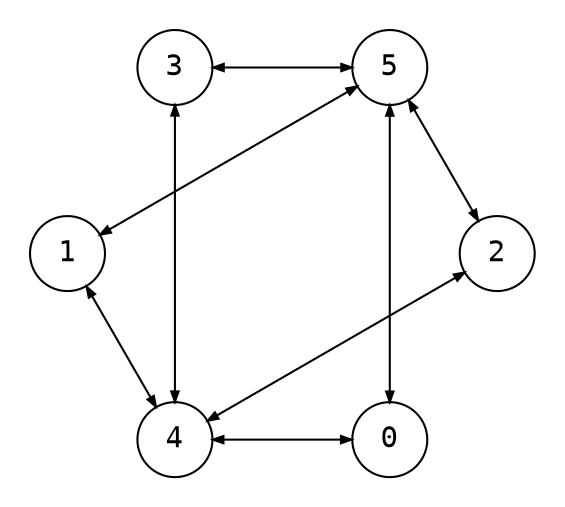 digraph {
    node [shape=circle, fontname="monospace"];
    edge [arrowsize=0.5];
    layout=circo;
    pad=0.2;

    subgraph cluster_0 {
        style="dashed";
        0 [label="0"];
        1 [label="1"];
        2 [label="2"];
        3 [label="3"];
    }

    subgraph cluster_1 {
        style="dashed";
        4 [label="4"];
        5 [label="5"];
    }

    0 -> 4 [dir="both"];
    0 -> 5 [dir="both"];
    1 -> 4 [dir="both"];
    1 -> 5 [dir="both"];
    2 -> 4 [dir="both"];
    2 -> 5 [dir="both"];
    3 -> 4 [dir="both"];
    3 -> 5 [dir="both"];
}